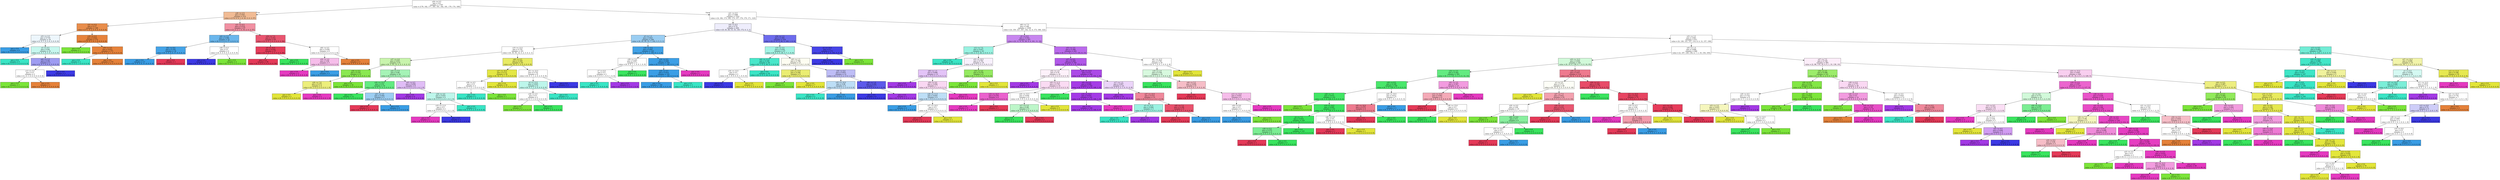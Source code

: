 digraph Tree {
node [shape=box, style="filled", color="black"] ;
0 [label="x36 <= 0.5\ngini = 0.9\nsamples = 1797\nvalue = [178, 182, 177, 183, 181, 182, 181, 179, 174, 180]", fillcolor="#39e55e00"] ;
1 [label="x28 <= 2.5\ngini = 0.547\nsamples = 275\nvalue = [174, 0, 4, 1, 6, 25, 5, 0, 3, 57]", fillcolor="#e5813989"] ;
0 -> 1 [labeldistance=2.5, labelangle=45, headlabel="True"] ;
2 [label="x21 <= 0.5\ngini = 0.17\nsamples = 188\nvalue = [171, 0, 2, 0, 6, 6, 3, 0, 0, 0]", fillcolor="#e58139e7"] ;
1 -> 2 ;
3 [label="x53 <= 3.5\ngini = 0.719\nsamples = 16\nvalue = [1, 0, 1, 0, 5, 6, 3, 0, 0, 0]", fillcolor="#399de517"] ;
2 -> 3 ;
4 [label="gini = 0.0\nsamples = 6\nvalue = [0, 0, 0, 0, 0, 6, 0, 0, 0, 0]", fillcolor="#399de5ff"] ;
3 -> 4 ;
5 [label="x3 <= 4.5\ngini = 0.64\nsamples = 10\nvalue = [1, 0, 1, 0, 5, 0, 3, 0, 0, 0]", fillcolor="#39e5c549"] ;
3 -> 5 ;
6 [label="gini = 0.0\nsamples = 5\nvalue = [0, 0, 0, 0, 5, 0, 0, 0, 0, 0]", fillcolor="#39e5c5ff"] ;
5 -> 6 ;
7 [label="x62 <= 3.5\ngini = 0.56\nsamples = 5\nvalue = [1, 0, 1, 0, 0, 0, 3, 0, 0, 0]", fillcolor="#3c39e57f"] ;
5 -> 7 ;
8 [label="x13 <= 5.5\ngini = 0.5\nsamples = 2\nvalue = [1, 0, 1, 0, 0, 0, 0, 0, 0, 0]", fillcolor="#e5813900"] ;
7 -> 8 ;
9 [label="gini = 0.0\nsamples = 1\nvalue = [0, 0, 1, 0, 0, 0, 0, 0, 0, 0]", fillcolor="#7be539ff"] ;
8 -> 9 ;
10 [label="gini = 0.0\nsamples = 1\nvalue = [1, 0, 0, 0, 0, 0, 0, 0, 0, 0]", fillcolor="#e58139ff"] ;
8 -> 10 ;
11 [label="gini = 0.0\nsamples = 3\nvalue = [0, 0, 0, 0, 0, 0, 3, 0, 0, 0]", fillcolor="#3c39e5ff"] ;
7 -> 11 ;
12 [label="x18 <= 0.5\ngini = 0.023\nsamples = 172\nvalue = [170, 0, 1, 0, 1, 0, 0, 0, 0, 0]", fillcolor="#e58139fc"] ;
2 -> 12 ;
13 [label="gini = 0.0\nsamples = 1\nvalue = [0, 0, 1, 0, 0, 0, 0, 0, 0, 0]", fillcolor="#7be539ff"] ;
12 -> 13 ;
14 [label="x59 <= 4.5\ngini = 0.012\nsamples = 171\nvalue = [170, 0, 0, 0, 1, 0, 0, 0, 0, 0]", fillcolor="#e58139fd"] ;
12 -> 14 ;
15 [label="gini = 0.0\nsamples = 1\nvalue = [0, 0, 0, 0, 1, 0, 0, 0, 0, 0]", fillcolor="#39e5c5ff"] ;
14 -> 15 ;
16 [label="gini = 0.0\nsamples = 170\nvalue = [170, 0, 0, 0, 0, 0, 0, 0, 0, 0]", fillcolor="#e58139ff"] ;
14 -> 16 ;
17 [label="x21 <= 6.5\ngini = 0.519\nsamples = 87\nvalue = [3, 0, 2, 1, 0, 19, 2, 0, 3, 57]", fillcolor="#e539588e"] ;
1 -> 17 ;
18 [label="x42 <= 3.5\ngini = 0.384\nsamples = 22\nvalue = [0, 0, 2, 0, 0, 17, 2, 0, 0, 1]", fillcolor="#399de5bf"] ;
17 -> 18 ;
19 [label="x62 <= 8.0\ngini = 0.105\nsamples = 18\nvalue = [0, 0, 0, 0, 0, 17, 0, 0, 0, 1]", fillcolor="#399de5f0"] ;
18 -> 19 ;
20 [label="gini = 0.0\nsamples = 17\nvalue = [0, 0, 0, 0, 0, 17, 0, 0, 0, 0]", fillcolor="#399de5ff"] ;
19 -> 20 ;
21 [label="gini = 0.0\nsamples = 1\nvalue = [0, 0, 0, 0, 0, 0, 0, 0, 0, 1]", fillcolor="#e53958ff"] ;
19 -> 21 ;
22 [label="x58 <= 6.5\ngini = 0.5\nsamples = 4\nvalue = [0, 0, 2, 0, 0, 0, 2, 0, 0, 0]", fillcolor="#7be53900"] ;
18 -> 22 ;
23 [label="gini = 0.0\nsamples = 2\nvalue = [0, 0, 0, 0, 0, 0, 2, 0, 0, 0]", fillcolor="#3c39e5ff"] ;
22 -> 23 ;
24 [label="gini = 0.0\nsamples = 2\nvalue = [0, 0, 2, 0, 0, 0, 0, 0, 0, 0]", fillcolor="#7be539ff"] ;
22 -> 24 ;
25 [label="x34 <= 7.5\ngini = 0.252\nsamples = 65\nvalue = [3, 0, 0, 1, 0, 2, 0, 0, 3, 56]", fillcolor="#e53958da"] ;
17 -> 25 ;
26 [label="x9 <= 10.5\ngini = 0.034\nsamples = 57\nvalue = [0, 0, 0, 1, 0, 0, 0, 0, 0, 56]", fillcolor="#e53958fa"] ;
25 -> 26 ;
27 [label="gini = 0.0\nsamples = 56\nvalue = [0, 0, 0, 0, 0, 0, 0, 0, 0, 56]", fillcolor="#e53958ff"] ;
26 -> 27 ;
28 [label="gini = 0.0\nsamples = 1\nvalue = [0, 0, 0, 1, 0, 0, 0, 0, 0, 0]", fillcolor="#39e55eff"] ;
26 -> 28 ;
29 [label="x46 <= 0.5\ngini = 0.656\nsamples = 8\nvalue = [3, 0, 0, 0, 0, 2, 0, 0, 3, 0]", fillcolor="#e5813900"] ;
25 -> 29 ;
30 [label="x30 <= 2.0\ngini = 0.48\nsamples = 5\nvalue = [0, 0, 0, 0, 0, 2, 0, 0, 3, 0]", fillcolor="#e539c055"] ;
29 -> 30 ;
31 [label="gini = 0.0\nsamples = 3\nvalue = [0, 0, 0, 0, 0, 0, 0, 0, 3, 0]", fillcolor="#e539c0ff"] ;
30 -> 31 ;
32 [label="gini = 0.0\nsamples = 2\nvalue = [0, 0, 0, 0, 0, 2, 0, 0, 0, 0]", fillcolor="#399de5ff"] ;
30 -> 32 ;
33 [label="gini = 0.0\nsamples = 3\nvalue = [3, 0, 0, 0, 0, 0, 0, 0, 0, 0]", fillcolor="#e58139ff"] ;
29 -> 33 ;
34 [label="x21 <= 0.5\ngini = 0.888\nsamples = 1522\nvalue = [4, 182, 173, 182, 175, 157, 176, 179, 171, 123]", fillcolor="#e2e53900"] ;
0 -> 34 [labeldistance=2.5, labelangle=-45, headlabel="False"] ;
35 [label="x42 <= 8.5\ngini = 0.74\nsamples = 464\nvalue = [0, 43, 46, 15, 33, 145, 172, 6, 3, 1]", fillcolor="#3c39e516"] ;
34 -> 35 ;
36 [label="x5 <= 1.5\ngini = 0.621\nsamples = 246\nvalue = [0, 35, 35, 15, 7, 142, 3, 5, 3, 1]", fillcolor="#399de581"] ;
35 -> 36 ;
37 [label="x19 <= 13.5\ngini = 0.735\nsamples = 101\nvalue = [0, 35, 35, 14, 5, 2, 3, 4, 2, 1]", fillcolor="#e2e53900"] ;
36 -> 37 ;
38 [label="x37 <= 4.0\ngini = 0.651\nsamples = 61\nvalue = [0, 3, 33, 13, 2, 2, 1, 4, 2, 1]", fillcolor="#7be5396a"] ;
37 -> 38 ;
39 [label="x58 <= 0.5\ngini = 0.197\nsamples = 37\nvalue = [0, 3, 33, 0, 0, 0, 0, 0, 1, 0]", fillcolor="#7be539e1"] ;
38 -> 39 ;
40 [label="x26 <= 7.0\ngini = 0.375\nsamples = 4\nvalue = [0, 3, 0, 0, 0, 0, 0, 0, 1, 0]", fillcolor="#e2e539aa"] ;
39 -> 40 ;
41 [label="gini = 0.0\nsamples = 3\nvalue = [0, 3, 0, 0, 0, 0, 0, 0, 0, 0]", fillcolor="#e2e539ff"] ;
40 -> 41 ;
42 [label="gini = 0.0\nsamples = 1\nvalue = [0, 0, 0, 0, 0, 0, 0, 0, 1, 0]", fillcolor="#e539c0ff"] ;
40 -> 42 ;
43 [label="gini = 0.0\nsamples = 33\nvalue = [0, 0, 33, 0, 0, 0, 0, 0, 0, 0]", fillcolor="#7be539ff"] ;
39 -> 43 ;
44 [label="x43 <= 5.5\ngini = 0.66\nsamples = 24\nvalue = [0, 0, 0, 13, 2, 2, 1, 4, 1, 1]", fillcolor="#39e55e73"] ;
38 -> 44 ;
45 [label="x26 <= 12.5\ngini = 0.32\nsamples = 16\nvalue = [0, 0, 0, 13, 0, 2, 0, 0, 0, 1]", fillcolor="#39e55ec8"] ;
44 -> 45 ;
46 [label="gini = 0.0\nsamples = 13\nvalue = [0, 0, 0, 13, 0, 0, 0, 0, 0, 0]", fillcolor="#39e55eff"] ;
45 -> 46 ;
47 [label="x25 <= 3.0\ngini = 0.444\nsamples = 3\nvalue = [0, 0, 0, 0, 0, 2, 0, 0, 0, 1]", fillcolor="#399de57f"] ;
45 -> 47 ;
48 [label="gini = 0.0\nsamples = 1\nvalue = [0, 0, 0, 0, 0, 0, 0, 0, 0, 1]", fillcolor="#e53958ff"] ;
47 -> 48 ;
49 [label="gini = 0.0\nsamples = 2\nvalue = [0, 0, 0, 0, 0, 2, 0, 0, 0, 0]", fillcolor="#399de5ff"] ;
47 -> 49 ;
50 [label="x45 <= 6.5\ngini = 0.656\nsamples = 8\nvalue = [0, 0, 0, 0, 2, 0, 1, 4, 1, 0]", fillcolor="#a339e555"] ;
44 -> 50 ;
51 [label="gini = 0.0\nsamples = 4\nvalue = [0, 0, 0, 0, 0, 0, 0, 4, 0, 0]", fillcolor="#a339e5ff"] ;
50 -> 51 ;
52 [label="x38 <= 4.0\ngini = 0.625\nsamples = 4\nvalue = [0, 0, 0, 0, 2, 0, 1, 0, 1, 0]", fillcolor="#39e5c555"] ;
50 -> 52 ;
53 [label="x19 <= 11.0\ngini = 0.5\nsamples = 2\nvalue = [0, 0, 0, 0, 0, 0, 1, 0, 1, 0]", fillcolor="#3c39e500"] ;
52 -> 53 ;
54 [label="gini = 0.0\nsamples = 1\nvalue = [0, 0, 0, 0, 0, 0, 0, 0, 1, 0]", fillcolor="#e539c0ff"] ;
53 -> 54 ;
55 [label="gini = 0.0\nsamples = 1\nvalue = [0, 0, 0, 0, 0, 0, 1, 0, 0, 0]", fillcolor="#3c39e5ff"] ;
53 -> 55 ;
56 [label="gini = 0.0\nsamples = 2\nvalue = [0, 0, 0, 0, 2, 0, 0, 0, 0, 0]", fillcolor="#39e5c5ff"] ;
52 -> 56 ;
57 [label="x46 <= 0.5\ngini = 0.349\nsamples = 40\nvalue = [0, 32, 2, 1, 3, 0, 2, 0, 0, 0]", fillcolor="#e2e539c8"] ;
37 -> 57 ;
58 [label="x27 <= 10.5\ngini = 0.112\nsamples = 34\nvalue = [0, 32, 1, 0, 1, 0, 0, 0, 0, 0]", fillcolor="#e2e539f0"] ;
57 -> 58 ;
59 [label="x58 <= 4.5\ngini = 0.5\nsamples = 2\nvalue = [0, 0, 1, 0, 1, 0, 0, 0, 0, 0]", fillcolor="#7be53900"] ;
58 -> 59 ;
60 [label="gini = 0.0\nsamples = 1\nvalue = [0, 0, 0, 0, 1, 0, 0, 0, 0, 0]", fillcolor="#39e5c5ff"] ;
59 -> 60 ;
61 [label="gini = 0.0\nsamples = 1\nvalue = [0, 0, 1, 0, 0, 0, 0, 0, 0, 0]", fillcolor="#7be539ff"] ;
59 -> 61 ;
62 [label="gini = 0.0\nsamples = 32\nvalue = [0, 32, 0, 0, 0, 0, 0, 0, 0, 0]", fillcolor="#e2e539ff"] ;
58 -> 62 ;
63 [label="x51 <= 15.5\ngini = 0.722\nsamples = 6\nvalue = [0, 0, 1, 1, 2, 0, 2, 0, 0, 0]", fillcolor="#39e5c500"] ;
57 -> 63 ;
64 [label="x4 <= 13.5\ngini = 0.625\nsamples = 4\nvalue = [0, 0, 1, 1, 2, 0, 0, 0, 0, 0]", fillcolor="#39e5c555"] ;
63 -> 64 ;
65 [label="x34 <= 2.5\ngini = 0.5\nsamples = 2\nvalue = [0, 0, 1, 1, 0, 0, 0, 0, 0, 0]", fillcolor="#7be53900"] ;
64 -> 65 ;
66 [label="gini = 0.0\nsamples = 1\nvalue = [0, 0, 1, 0, 0, 0, 0, 0, 0, 0]", fillcolor="#7be539ff"] ;
65 -> 66 ;
67 [label="gini = 0.0\nsamples = 1\nvalue = [0, 0, 0, 1, 0, 0, 0, 0, 0, 0]", fillcolor="#39e55eff"] ;
65 -> 67 ;
68 [label="gini = 0.0\nsamples = 2\nvalue = [0, 0, 0, 0, 2, 0, 0, 0, 0, 0]", fillcolor="#39e5c5ff"] ;
64 -> 68 ;
69 [label="gini = 0.0\nsamples = 2\nvalue = [0, 0, 0, 0, 0, 0, 2, 0, 0, 0]", fillcolor="#3c39e5ff"] ;
63 -> 69 ;
70 [label="x18 <= 4.5\ngini = 0.067\nsamples = 145\nvalue = [0, 0, 0, 1, 2, 140, 0, 1, 1, 0]", fillcolor="#399de5f6"] ;
36 -> 70 ;
71 [label="x58 <= 3.0\ngini = 0.667\nsamples = 3\nvalue = [0, 0, 0, 1, 1, 0, 0, 1, 0, 0]", fillcolor="#39e55e00"] ;
70 -> 71 ;
72 [label="x7 <= 6.0\ngini = 0.5\nsamples = 2\nvalue = [0, 0, 0, 0, 1, 0, 0, 1, 0, 0]", fillcolor="#39e5c500"] ;
71 -> 72 ;
73 [label="gini = 0.0\nsamples = 1\nvalue = [0, 0, 0, 0, 1, 0, 0, 0, 0, 0]", fillcolor="#39e5c5ff"] ;
72 -> 73 ;
74 [label="gini = 0.0\nsamples = 1\nvalue = [0, 0, 0, 0, 0, 0, 0, 1, 0, 0]", fillcolor="#a339e5ff"] ;
72 -> 74 ;
75 [label="gini = 0.0\nsamples = 1\nvalue = [0, 0, 0, 1, 0, 0, 0, 0, 0, 0]", fillcolor="#39e55eff"] ;
71 -> 75 ;
76 [label="x16 <= 0.5\ngini = 0.028\nsamples = 142\nvalue = [0, 0, 0, 0, 1, 140, 0, 0, 1, 0]", fillcolor="#399de5fb"] ;
70 -> 76 ;
77 [label="x24 <= 0.5\ngini = 0.014\nsamples = 141\nvalue = [0, 0, 0, 0, 1, 140, 0, 0, 0, 0]", fillcolor="#399de5fd"] ;
76 -> 77 ;
78 [label="gini = 0.0\nsamples = 140\nvalue = [0, 0, 0, 0, 0, 140, 0, 0, 0, 0]", fillcolor="#399de5ff"] ;
77 -> 78 ;
79 [label="gini = 0.0\nsamples = 1\nvalue = [0, 0, 0, 0, 1, 0, 0, 0, 0, 0]", fillcolor="#39e5c5ff"] ;
77 -> 79 ;
80 [label="gini = 0.0\nsamples = 1\nvalue = [0, 0, 0, 0, 0, 0, 0, 0, 1, 0]", fillcolor="#e539c0ff"] ;
76 -> 80 ;
81 [label="x54 <= 1.5\ngini = 0.381\nsamples = 218\nvalue = [0, 8, 11, 0, 26, 3, 169, 1, 0, 0]", fillcolor="#3c39e5be"] ;
35 -> 81 ;
82 [label="x10 <= 5.5\ngini = 0.636\nsamples = 47\nvalue = [0, 8, 2, 0, 26, 3, 7, 1, 0, 0]", fillcolor="#39e5c576"] ;
81 -> 82 ;
83 [label="x42 <= 11.5\ngini = 0.145\nsamples = 26\nvalue = [0, 1, 0, 0, 24, 0, 1, 0, 0, 0]", fillcolor="#39e5c5eb"] ;
82 -> 83 ;
84 [label="x34 <= 13.5\ngini = 0.5\nsamples = 2\nvalue = [0, 1, 0, 0, 0, 0, 1, 0, 0, 0]", fillcolor="#e2e53900"] ;
83 -> 84 ;
85 [label="gini = 0.0\nsamples = 1\nvalue = [0, 0, 0, 0, 0, 0, 1, 0, 0, 0]", fillcolor="#3c39e5ff"] ;
84 -> 85 ;
86 [label="gini = 0.0\nsamples = 1\nvalue = [0, 1, 0, 0, 0, 0, 0, 0, 0, 0]", fillcolor="#e2e539ff"] ;
84 -> 86 ;
87 [label="gini = 0.0\nsamples = 24\nvalue = [0, 0, 0, 0, 24, 0, 0, 0, 0, 0]", fillcolor="#39e5c5ff"] ;
83 -> 87 ;
88 [label="x45 <= 1.5\ngini = 0.766\nsamples = 21\nvalue = [0, 7, 2, 0, 2, 3, 6, 1, 0, 0]", fillcolor="#e2e53911"] ;
82 -> 88 ;
89 [label="x19 <= 13.0\ngini = 0.346\nsamples = 9\nvalue = [0, 7, 2, 0, 0, 0, 0, 0, 0, 0]", fillcolor="#e2e539b6"] ;
88 -> 89 ;
90 [label="gini = 0.0\nsamples = 2\nvalue = [0, 0, 2, 0, 0, 0, 0, 0, 0, 0]", fillcolor="#7be539ff"] ;
89 -> 90 ;
91 [label="gini = 0.0\nsamples = 7\nvalue = [0, 7, 0, 0, 0, 0, 0, 0, 0, 0]", fillcolor="#e2e539ff"] ;
89 -> 91 ;
92 [label="x50 <= 6.0\ngini = 0.653\nsamples = 12\nvalue = [0, 0, 0, 0, 2, 3, 6, 1, 0, 0]", fillcolor="#3c39e555"] ;
88 -> 92 ;
93 [label="x35 <= 10.0\ngini = 0.48\nsamples = 5\nvalue = [0, 0, 0, 0, 2, 3, 0, 0, 0, 0]", fillcolor="#399de555"] ;
92 -> 93 ;
94 [label="gini = 0.0\nsamples = 2\nvalue = [0, 0, 0, 0, 2, 0, 0, 0, 0, 0]", fillcolor="#39e5c5ff"] ;
93 -> 94 ;
95 [label="gini = 0.0\nsamples = 3\nvalue = [0, 0, 0, 0, 0, 3, 0, 0, 0, 0]", fillcolor="#399de5ff"] ;
93 -> 95 ;
96 [label="x46 <= 1.0\ngini = 0.245\nsamples = 7\nvalue = [0, 0, 0, 0, 0, 0, 6, 1, 0, 0]", fillcolor="#3c39e5d4"] ;
92 -> 96 ;
97 [label="gini = 0.0\nsamples = 6\nvalue = [0, 0, 0, 0, 0, 0, 6, 0, 0, 0]", fillcolor="#3c39e5ff"] ;
96 -> 97 ;
98 [label="gini = 0.0\nsamples = 1\nvalue = [0, 0, 0, 0, 0, 0, 0, 1, 0, 0]", fillcolor="#a339e5ff"] ;
96 -> 98 ;
99 [label="x2 <= 10.0\ngini = 0.1\nsamples = 171\nvalue = [0, 0, 9, 0, 0, 0, 162, 0, 0, 0]", fillcolor="#3c39e5f1"] ;
81 -> 99 ;
100 [label="gini = 0.0\nsamples = 162\nvalue = [0, 0, 0, 0, 0, 0, 162, 0, 0, 0]", fillcolor="#3c39e5ff"] ;
99 -> 100 ;
101 [label="gini = 0.0\nsamples = 9\nvalue = [0, 0, 9, 0, 0, 0, 0, 0, 0, 0]", fillcolor="#7be539ff"] ;
99 -> 101 ;
102 [label="x60 <= 7.5\ngini = 0.86\nsamples = 1058\nvalue = [4, 139, 127, 167, 142, 12, 4, 173, 168, 122]", fillcolor="#a339e501"] ;
34 -> 102 ;
103 [label="x5 <= 0.5\ngini = 0.552\nsamples = 247\nvalue = [0, 11, 6, 10, 28, 4, 0, 161, 11, 16]", fillcolor="#a339e59b"] ;
102 -> 103 ;
104 [label="x12 <= 7.5\ngini = 0.627\nsamples = 45\nvalue = [0, 2, 5, 0, 26, 2, 0, 6, 3, 1]", fillcolor="#39e5c583"] ;
103 -> 104 ;
105 [label="gini = 0.0\nsamples = 26\nvalue = [0, 0, 0, 0, 26, 0, 0, 0, 0, 0]", fillcolor="#39e5c5ff"] ;
104 -> 105 ;
106 [label="x53 <= 10.5\ngini = 0.781\nsamples = 19\nvalue = [0, 2, 5, 0, 0, 2, 0, 6, 3, 1]", fillcolor="#a339e512"] ;
104 -> 106 ;
107 [label="x60 <= 1.5\ngini = 0.698\nsamples = 13\nvalue = [0, 1, 0, 0, 0, 2, 0, 6, 3, 1]", fillcolor="#a339e54d"] ;
106 -> 107 ;
108 [label="gini = 0.0\nsamples = 6\nvalue = [0, 0, 0, 0, 0, 0, 0, 6, 0, 0]", fillcolor="#a339e5ff"] ;
107 -> 108 ;
109 [label="x50 <= 9.0\ngini = 0.694\nsamples = 7\nvalue = [0, 1, 0, 0, 0, 2, 0, 0, 3, 1]", fillcolor="#e539c033"] ;
107 -> 109 ;
110 [label="x28 <= 11.5\ngini = 0.625\nsamples = 4\nvalue = [0, 1, 0, 0, 0, 2, 0, 0, 0, 1]", fillcolor="#399de555"] ;
109 -> 110 ;
111 [label="gini = 0.0\nsamples = 2\nvalue = [0, 0, 0, 0, 0, 2, 0, 0, 0, 0]", fillcolor="#399de5ff"] ;
110 -> 111 ;
112 [label="x27 <= 10.5\ngini = 0.5\nsamples = 2\nvalue = [0, 1, 0, 0, 0, 0, 0, 0, 0, 1]", fillcolor="#e2e53900"] ;
110 -> 112 ;
113 [label="gini = 0.0\nsamples = 1\nvalue = [0, 0, 0, 0, 0, 0, 0, 0, 0, 1]", fillcolor="#e53958ff"] ;
112 -> 113 ;
114 [label="gini = 0.0\nsamples = 1\nvalue = [0, 1, 0, 0, 0, 0, 0, 0, 0, 0]", fillcolor="#e2e539ff"] ;
112 -> 114 ;
115 [label="gini = 0.0\nsamples = 3\nvalue = [0, 0, 0, 0, 0, 0, 0, 0, 3, 0]", fillcolor="#e539c0ff"] ;
109 -> 115 ;
116 [label="x34 <= 3.5\ngini = 0.278\nsamples = 6\nvalue = [0, 1, 5, 0, 0, 0, 0, 0, 0, 0]", fillcolor="#7be539cc"] ;
106 -> 116 ;
117 [label="gini = 0.0\nsamples = 5\nvalue = [0, 0, 5, 0, 0, 0, 0, 0, 0, 0]", fillcolor="#7be539ff"] ;
116 -> 117 ;
118 [label="gini = 0.0\nsamples = 1\nvalue = [0, 1, 0, 0, 0, 0, 0, 0, 0, 0]", fillcolor="#e2e539ff"] ;
116 -> 118 ;
119 [label="x53 <= 3.5\ngini = 0.399\nsamples = 202\nvalue = [0, 9, 1, 10, 2, 2, 0, 155, 8, 15]", fillcolor="#a339e5bf"] ;
103 -> 119 ;
120 [label="x37 <= 0.5\ngini = 0.269\nsamples = 182\nvalue = [0, 3, 0, 4, 2, 1, 0, 155, 6, 11]", fillcolor="#a339e5d7"] ;
119 -> 120 ;
121 [label="x52 <= 1.0\ngini = 0.79\nsamples = 18\nvalue = [0, 3, 0, 3, 0, 0, 0, 4, 5, 3]", fillcolor="#e539c012"] ;
120 -> 121 ;
122 [label="gini = 0.0\nsamples = 4\nvalue = [0, 0, 0, 0, 0, 0, 0, 4, 0, 0]", fillcolor="#a339e5ff"] ;
121 -> 122 ;
123 [label="x20 <= 11.5\ngini = 0.735\nsamples = 14\nvalue = [0, 3, 0, 3, 0, 0, 0, 0, 5, 3]", fillcolor="#e539c02e"] ;
121 -> 123 ;
124 [label="x18 <= 14.5\ngini = 0.278\nsamples = 6\nvalue = [0, 0, 0, 0, 0, 0, 0, 0, 5, 1]", fillcolor="#e539c0cc"] ;
123 -> 124 ;
125 [label="gini = 0.0\nsamples = 5\nvalue = [0, 0, 0, 0, 0, 0, 0, 0, 5, 0]", fillcolor="#e539c0ff"] ;
124 -> 125 ;
126 [label="gini = 0.0\nsamples = 1\nvalue = [0, 0, 0, 0, 0, 0, 0, 0, 0, 1]", fillcolor="#e53958ff"] ;
124 -> 126 ;
127 [label="x20 <= 15.5\ngini = 0.656\nsamples = 8\nvalue = [0, 3, 0, 3, 0, 0, 0, 0, 0, 2]", fillcolor="#e2e53900"] ;
123 -> 127 ;
128 [label="x17 <= 3.5\ngini = 0.48\nsamples = 5\nvalue = [0, 0, 0, 3, 0, 0, 0, 0, 0, 2]", fillcolor="#39e55e55"] ;
127 -> 128 ;
129 [label="gini = 0.0\nsamples = 3\nvalue = [0, 0, 0, 3, 0, 0, 0, 0, 0, 0]", fillcolor="#39e55eff"] ;
128 -> 129 ;
130 [label="gini = 0.0\nsamples = 2\nvalue = [0, 0, 0, 0, 0, 0, 0, 0, 0, 2]", fillcolor="#e53958ff"] ;
128 -> 130 ;
131 [label="gini = 0.0\nsamples = 3\nvalue = [0, 3, 0, 0, 0, 0, 0, 0, 0, 0]", fillcolor="#e2e539ff"] ;
127 -> 131 ;
132 [label="x26 <= 12.5\ngini = 0.15\nsamples = 164\nvalue = [0, 0, 0, 1, 2, 1, 0, 151, 1, 8]", fillcolor="#a339e5ea"] ;
120 -> 132 ;
133 [label="x51 <= 2.5\ngini = 0.028\nsamples = 142\nvalue = [0, 0, 0, 1, 0, 0, 0, 140, 1, 0]", fillcolor="#a339e5fb"] ;
132 -> 133 ;
134 [label="gini = 0.0\nsamples = 1\nvalue = [0, 0, 0, 1, 0, 0, 0, 0, 0, 0]", fillcolor="#39e55eff"] ;
133 -> 134 ;
135 [label="x19 <= 12.5\ngini = 0.014\nsamples = 141\nvalue = [0, 0, 0, 0, 0, 0, 0, 140, 1, 0]", fillcolor="#a339e5fd"] ;
133 -> 135 ;
136 [label="gini = 0.0\nsamples = 140\nvalue = [0, 0, 0, 0, 0, 0, 0, 140, 0, 0]", fillcolor="#a339e5ff"] ;
135 -> 136 ;
137 [label="gini = 0.0\nsamples = 1\nvalue = [0, 0, 0, 0, 0, 0, 0, 0, 1, 0]", fillcolor="#e539c0ff"] ;
135 -> 137 ;
138 [label="x17 <= 1.5\ngini = 0.607\nsamples = 22\nvalue = [0, 0, 0, 0, 2, 1, 0, 11, 0, 8]", fillcolor="#a339e537"] ;
132 -> 138 ;
139 [label="gini = 0.0\nsamples = 10\nvalue = [0, 0, 0, 0, 0, 0, 0, 10, 0, 0]", fillcolor="#a339e5ff"] ;
138 -> 139 ;
140 [label="x27 <= 10.0\ngini = 0.514\nsamples = 12\nvalue = [0, 0, 0, 0, 2, 1, 0, 1, 0, 8]", fillcolor="#e5395899"] ;
138 -> 140 ;
141 [label="x5 <= 11.5\ngini = 0.444\nsamples = 3\nvalue = [0, 0, 0, 0, 2, 0, 0, 1, 0, 0]", fillcolor="#39e5c57f"] ;
140 -> 141 ;
142 [label="gini = 0.0\nsamples = 2\nvalue = [0, 0, 0, 0, 2, 0, 0, 0, 0, 0]", fillcolor="#39e5c5ff"] ;
141 -> 142 ;
143 [label="gini = 0.0\nsamples = 1\nvalue = [0, 0, 0, 0, 0, 0, 0, 1, 0, 0]", fillcolor="#a339e5ff"] ;
141 -> 143 ;
144 [label="x45 <= 7.5\ngini = 0.198\nsamples = 9\nvalue = [0, 0, 0, 0, 0, 1, 0, 0, 0, 8]", fillcolor="#e53958df"] ;
140 -> 144 ;
145 [label="gini = 0.0\nsamples = 8\nvalue = [0, 0, 0, 0, 0, 0, 0, 0, 0, 8]", fillcolor="#e53958ff"] ;
144 -> 145 ;
146 [label="gini = 0.0\nsamples = 1\nvalue = [0, 0, 0, 0, 0, 1, 0, 0, 0, 0]", fillcolor="#399de5ff"] ;
144 -> 146 ;
147 [label="x61 <= 12.5\ngini = 0.765\nsamples = 20\nvalue = [0, 6, 1, 6, 0, 1, 0, 0, 2, 4]", fillcolor="#e2e53900"] ;
119 -> 147 ;
148 [label="x18 <= 1.0\ngini = 0.704\nsamples = 14\nvalue = [0, 0, 1, 6, 0, 1, 0, 0, 2, 4]", fillcolor="#39e55e33"] ;
147 -> 148 ;
149 [label="gini = 0.0\nsamples = 6\nvalue = [0, 0, 0, 6, 0, 0, 0, 0, 0, 0]", fillcolor="#39e55eff"] ;
148 -> 149 ;
150 [label="x44 <= 5.5\ngini = 0.656\nsamples = 8\nvalue = [0, 0, 1, 0, 0, 1, 0, 0, 2, 4]", fillcolor="#e5395855"] ;
148 -> 150 ;
151 [label="gini = 0.0\nsamples = 4\nvalue = [0, 0, 0, 0, 0, 0, 0, 0, 0, 4]", fillcolor="#e53958ff"] ;
150 -> 151 ;
152 [label="x13 <= 12.0\ngini = 0.625\nsamples = 4\nvalue = [0, 0, 1, 0, 0, 1, 0, 0, 2, 0]", fillcolor="#e539c055"] ;
150 -> 152 ;
153 [label="x36 <= 8.0\ngini = 0.5\nsamples = 2\nvalue = [0, 0, 1, 0, 0, 1, 0, 0, 0, 0]", fillcolor="#7be53900"] ;
152 -> 153 ;
154 [label="gini = 0.0\nsamples = 1\nvalue = [0, 0, 0, 0, 0, 1, 0, 0, 0, 0]", fillcolor="#399de5ff"] ;
153 -> 154 ;
155 [label="gini = 0.0\nsamples = 1\nvalue = [0, 0, 1, 0, 0, 0, 0, 0, 0, 0]", fillcolor="#7be539ff"] ;
153 -> 155 ;
156 [label="gini = 0.0\nsamples = 2\nvalue = [0, 0, 0, 0, 0, 0, 0, 0, 2, 0]", fillcolor="#e539c0ff"] ;
152 -> 156 ;
157 [label="gini = 0.0\nsamples = 6\nvalue = [0, 6, 0, 0, 0, 0, 0, 0, 0, 0]", fillcolor="#e2e539ff"] ;
147 -> 157 ;
158 [label="x33 <= 3.5\ngini = 0.841\nsamples = 811\nvalue = [4, 128, 121, 157, 114, 8, 4, 12, 157, 106]", fillcolor="#39e55e00"] ;
102 -> 158 ;
159 [label="x43 <= 1.5\ngini = 0.808\nsamples = 666\nvalue = [2, 107, 120, 156, 4, 7, 1, 10, 154, 105]", fillcolor="#39e55e01"] ;
158 -> 159 ;
160 [label="x29 <= 12.5\ngini = 0.636\nsamples = 281\nvalue = [0, 19, 6, 138, 0, 7, 0, 0, 16, 95]", fillcolor="#39e55e3b"] ;
159 -> 160 ;
161 [label="x34 <= 3.5\ngini = 0.342\nsamples = 163\nvalue = [0, 3, 2, 131, 0, 3, 0, 0, 14, 10]", fillcolor="#39e55ec8"] ;
160 -> 161 ;
162 [label="x26 <= 8.5\ngini = 0.149\nsamples = 140\nvalue = [0, 1, 2, 129, 0, 3, 0, 0, 0, 5]", fillcolor="#39e55eea"] ;
161 -> 162 ;
163 [label="x28 <= 7.5\ngini = 0.073\nsamples = 133\nvalue = [0, 1, 2, 128, 0, 0, 0, 0, 0, 2]", fillcolor="#39e55ef5"] ;
162 -> 163 ;
164 [label="gini = 0.0\nsamples = 2\nvalue = [0, 0, 2, 0, 0, 0, 0, 0, 0, 0]", fillcolor="#7be539ff"] ;
163 -> 164 ;
165 [label="x19 <= 14.5\ngini = 0.045\nsamples = 131\nvalue = [0, 1, 0, 128, 0, 0, 0, 0, 0, 2]", fillcolor="#39e55ef9"] ;
163 -> 165 ;
166 [label="x4 <= 7.5\ngini = 0.015\nsamples = 129\nvalue = [0, 0, 0, 128, 0, 0, 0, 0, 0, 1]", fillcolor="#39e55efd"] ;
165 -> 166 ;
167 [label="x38 <= 0.5\ngini = 0.375\nsamples = 4\nvalue = [0, 0, 0, 3, 0, 0, 0, 0, 0, 1]", fillcolor="#39e55eaa"] ;
166 -> 167 ;
168 [label="gini = 0.0\nsamples = 1\nvalue = [0, 0, 0, 0, 0, 0, 0, 0, 0, 1]", fillcolor="#e53958ff"] ;
167 -> 168 ;
169 [label="gini = 0.0\nsamples = 3\nvalue = [0, 0, 0, 3, 0, 0, 0, 0, 0, 0]", fillcolor="#39e55eff"] ;
167 -> 169 ;
170 [label="gini = 0.0\nsamples = 125\nvalue = [0, 0, 0, 125, 0, 0, 0, 0, 0, 0]", fillcolor="#39e55eff"] ;
166 -> 170 ;
171 [label="x46 <= 2.0\ngini = 0.5\nsamples = 2\nvalue = [0, 1, 0, 0, 0, 0, 0, 0, 0, 1]", fillcolor="#e2e53900"] ;
165 -> 171 ;
172 [label="gini = 0.0\nsamples = 1\nvalue = [0, 0, 0, 0, 0, 0, 0, 0, 0, 1]", fillcolor="#e53958ff"] ;
171 -> 172 ;
173 [label="gini = 0.0\nsamples = 1\nvalue = [0, 1, 0, 0, 0, 0, 0, 0, 0, 0]", fillcolor="#e2e539ff"] ;
171 -> 173 ;
174 [label="x20 <= 10.5\ngini = 0.612\nsamples = 7\nvalue = [0, 0, 0, 1, 0, 3, 0, 0, 0, 3]", fillcolor="#399de500"] ;
162 -> 174 ;
175 [label="x45 <= 10.0\ngini = 0.375\nsamples = 4\nvalue = [0, 0, 0, 1, 0, 0, 0, 0, 0, 3]", fillcolor="#e53958aa"] ;
174 -> 175 ;
176 [label="gini = 0.0\nsamples = 3\nvalue = [0, 0, 0, 0, 0, 0, 0, 0, 0, 3]", fillcolor="#e53958ff"] ;
175 -> 176 ;
177 [label="gini = 0.0\nsamples = 1\nvalue = [0, 0, 0, 1, 0, 0, 0, 0, 0, 0]", fillcolor="#39e55eff"] ;
175 -> 177 ;
178 [label="gini = 0.0\nsamples = 3\nvalue = [0, 0, 0, 0, 0, 3, 0, 0, 0, 0]", fillcolor="#399de5ff"] ;
174 -> 178 ;
179 [label="x42 <= 3.5\ngini = 0.567\nsamples = 23\nvalue = [0, 2, 0, 2, 0, 0, 0, 0, 14, 5]", fillcolor="#e539c080"] ;
161 -> 179 ;
180 [label="x12 <= 13.5\ngini = 0.593\nsamples = 9\nvalue = [0, 2, 0, 2, 0, 0, 0, 0, 0, 5]", fillcolor="#e539586d"] ;
179 -> 180 ;
181 [label="gini = 0.0\nsamples = 5\nvalue = [0, 0, 0, 0, 0, 0, 0, 0, 0, 5]", fillcolor="#e53958ff"] ;
180 -> 181 ;
182 [label="x36 <= 15.0\ngini = 0.5\nsamples = 4\nvalue = [0, 2, 0, 2, 0, 0, 0, 0, 0, 0]", fillcolor="#e2e53900"] ;
180 -> 182 ;
183 [label="gini = 0.0\nsamples = 2\nvalue = [0, 0, 0, 2, 0, 0, 0, 0, 0, 0]", fillcolor="#39e55eff"] ;
182 -> 183 ;
184 [label="gini = 0.0\nsamples = 2\nvalue = [0, 2, 0, 0, 0, 0, 0, 0, 0, 0]", fillcolor="#e2e539ff"] ;
182 -> 184 ;
185 [label="gini = 0.0\nsamples = 14\nvalue = [0, 0, 0, 0, 0, 0, 0, 0, 14, 0]", fillcolor="#e539c0ff"] ;
179 -> 185 ;
186 [label="x35 <= 1.5\ngini = 0.457\nsamples = 118\nvalue = [0, 16, 4, 7, 0, 4, 0, 0, 2, 85]", fillcolor="#e53958ac"] ;
160 -> 186 ;
187 [label="x3 <= 3.5\ngini = 0.711\nsamples = 40\nvalue = [0, 15, 4, 4, 0, 3, 0, 0, 0, 14]", fillcolor="#e2e5390a"] ;
186 -> 187 ;
188 [label="gini = 0.0\nsamples = 15\nvalue = [0, 15, 0, 0, 0, 0, 0, 0, 0, 0]", fillcolor="#e2e539ff"] ;
187 -> 188 ;
189 [label="x27 <= 7.5\ngini = 0.621\nsamples = 25\nvalue = [0, 0, 4, 4, 0, 3, 0, 0, 0, 14]", fillcolor="#e5395879"] ;
187 -> 189 ;
190 [label="x28 <= 6.0\ngini = 0.66\nsamples = 10\nvalue = [0, 0, 4, 4, 0, 1, 0, 0, 0, 1]", fillcolor="#7be53900"] ;
189 -> 190 ;
191 [label="gini = 0.0\nsamples = 4\nvalue = [0, 0, 4, 0, 0, 0, 0, 0, 0, 0]", fillcolor="#7be539ff"] ;
190 -> 191 ;
192 [label="x46 <= 6.0\ngini = 0.5\nsamples = 6\nvalue = [0, 0, 0, 4, 0, 1, 0, 0, 0, 1]", fillcolor="#39e55e99"] ;
190 -> 192 ;
193 [label="x52 <= 10.5\ngini = 0.5\nsamples = 2\nvalue = [0, 0, 0, 0, 0, 1, 0, 0, 0, 1]", fillcolor="#399de500"] ;
192 -> 193 ;
194 [label="gini = 0.0\nsamples = 1\nvalue = [0, 0, 0, 0, 0, 0, 0, 0, 0, 1]", fillcolor="#e53958ff"] ;
193 -> 194 ;
195 [label="gini = 0.0\nsamples = 1\nvalue = [0, 0, 0, 0, 0, 1, 0, 0, 0, 0]", fillcolor="#399de5ff"] ;
193 -> 195 ;
196 [label="gini = 0.0\nsamples = 4\nvalue = [0, 0, 0, 4, 0, 0, 0, 0, 0, 0]", fillcolor="#39e55eff"] ;
192 -> 196 ;
197 [label="x34 <= 1.0\ngini = 0.231\nsamples = 15\nvalue = [0, 0, 0, 0, 0, 2, 0, 0, 0, 13]", fillcolor="#e53958d8"] ;
189 -> 197 ;
198 [label="gini = 0.0\nsamples = 13\nvalue = [0, 0, 0, 0, 0, 0, 0, 0, 0, 13]", fillcolor="#e53958ff"] ;
197 -> 198 ;
199 [label="gini = 0.0\nsamples = 2\nvalue = [0, 0, 0, 0, 0, 2, 0, 0, 0, 0]", fillcolor="#399de5ff"] ;
197 -> 199 ;
200 [label="x26 <= 2.5\ngini = 0.169\nsamples = 78\nvalue = [0, 1, 0, 3, 0, 1, 0, 0, 2, 71]", fillcolor="#e53958e7"] ;
186 -> 200 ;
201 [label="gini = 0.0\nsamples = 3\nvalue = [0, 0, 0, 3, 0, 0, 0, 0, 0, 0]", fillcolor="#39e55eff"] ;
200 -> 201 ;
202 [label="x21 <= 10.5\ngini = 0.103\nsamples = 75\nvalue = [0, 1, 0, 0, 0, 1, 0, 0, 2, 71]", fillcolor="#e53958f1"] ;
200 -> 202 ;
203 [label="x19 <= 6.5\ngini = 0.64\nsamples = 5\nvalue = [0, 0, 0, 0, 0, 1, 0, 0, 2, 2]", fillcolor="#e539c000"] ;
202 -> 203 ;
204 [label="gini = 0.0\nsamples = 2\nvalue = [0, 0, 0, 0, 0, 0, 0, 0, 2, 0]", fillcolor="#e539c0ff"] ;
203 -> 204 ;
205 [label="x5 <= 14.5\ngini = 0.444\nsamples = 3\nvalue = [0, 0, 0, 0, 0, 1, 0, 0, 0, 2]", fillcolor="#e539587f"] ;
203 -> 205 ;
206 [label="gini = 0.0\nsamples = 2\nvalue = [0, 0, 0, 0, 0, 0, 0, 0, 0, 2]", fillcolor="#e53958ff"] ;
205 -> 206 ;
207 [label="gini = 0.0\nsamples = 1\nvalue = [0, 0, 0, 0, 0, 1, 0, 0, 0, 0]", fillcolor="#399de5ff"] ;
205 -> 207 ;
208 [label="x11 <= 1.0\ngini = 0.028\nsamples = 70\nvalue = [0, 1, 0, 0, 0, 0, 0, 0, 0, 69]", fillcolor="#e53958fb"] ;
202 -> 208 ;
209 [label="gini = 0.0\nsamples = 1\nvalue = [0, 1, 0, 0, 0, 0, 0, 0, 0, 0]", fillcolor="#e2e539ff"] ;
208 -> 209 ;
210 [label="gini = 0.0\nsamples = 69\nvalue = [0, 0, 0, 0, 0, 0, 0, 0, 0, 69]", fillcolor="#e53958ff"] ;
208 -> 210 ;
211 [label="x27 <= 7.5\ngini = 0.728\nsamples = 385\nvalue = [2, 88, 114, 18, 4, 0, 1, 10, 138, 10]", fillcolor="#e539c017"] ;
159 -> 211 ;
212 [label="x34 <= 3.5\ngini = 0.398\nsamples = 121\nvalue = [1, 2, 93, 2, 2, 0, 0, 7, 9, 5]", fillcolor="#7be539bf"] ;
211 -> 212 ;
213 [label="x50 <= 0.5\ngini = 0.121\nsamples = 95\nvalue = [0, 2, 89, 2, 0, 0, 0, 2, 0, 0]", fillcolor="#7be539ef"] ;
212 -> 213 ;
214 [label="x29 <= 9.5\ngini = 0.722\nsamples = 6\nvalue = [0, 2, 1, 1, 0, 0, 0, 2, 0, 0]", fillcolor="#e2e53900"] ;
213 -> 214 ;
215 [label="x53 <= 3.5\ngini = 0.625\nsamples = 4\nvalue = [0, 2, 1, 1, 0, 0, 0, 0, 0, 0]", fillcolor="#e2e53955"] ;
214 -> 215 ;
216 [label="gini = 0.0\nsamples = 2\nvalue = [0, 2, 0, 0, 0, 0, 0, 0, 0, 0]", fillcolor="#e2e539ff"] ;
215 -> 216 ;
217 [label="x10 <= 12.5\ngini = 0.5\nsamples = 2\nvalue = [0, 0, 1, 1, 0, 0, 0, 0, 0, 0]", fillcolor="#7be53900"] ;
215 -> 217 ;
218 [label="gini = 0.0\nsamples = 1\nvalue = [0, 0, 0, 1, 0, 0, 0, 0, 0, 0]", fillcolor="#39e55eff"] ;
217 -> 218 ;
219 [label="gini = 0.0\nsamples = 1\nvalue = [0, 0, 1, 0, 0, 0, 0, 0, 0, 0]", fillcolor="#7be539ff"] ;
217 -> 219 ;
220 [label="gini = 0.0\nsamples = 2\nvalue = [0, 0, 0, 0, 0, 0, 0, 2, 0, 0]", fillcolor="#a339e5ff"] ;
214 -> 220 ;
221 [label="x45 <= 14.0\ngini = 0.022\nsamples = 89\nvalue = [0, 0, 88, 1, 0, 0, 0, 0, 0, 0]", fillcolor="#7be539fc"] ;
213 -> 221 ;
222 [label="gini = 0.0\nsamples = 88\nvalue = [0, 0, 88, 0, 0, 0, 0, 0, 0, 0]", fillcolor="#7be539ff"] ;
221 -> 222 ;
223 [label="gini = 0.0\nsamples = 1\nvalue = [0, 0, 0, 1, 0, 0, 0, 0, 0, 0]", fillcolor="#39e55eff"] ;
221 -> 223 ;
224 [label="x38 <= 0.5\ngini = 0.775\nsamples = 26\nvalue = [1, 0, 4, 0, 2, 0, 0, 5, 9, 5]", fillcolor="#e539c031"] ;
212 -> 224 ;
225 [label="x26 <= 4.5\ngini = 0.5\nsamples = 14\nvalue = [1, 0, 4, 0, 0, 0, 0, 0, 9, 0]", fillcolor="#e539c080"] ;
224 -> 225 ;
226 [label="gini = 0.0\nsamples = 4\nvalue = [0, 0, 4, 0, 0, 0, 0, 0, 0, 0]", fillcolor="#7be539ff"] ;
225 -> 226 ;
227 [label="x35 <= 12.0\ngini = 0.18\nsamples = 10\nvalue = [1, 0, 0, 0, 0, 0, 0, 0, 9, 0]", fillcolor="#e539c0e3"] ;
225 -> 227 ;
228 [label="gini = 0.0\nsamples = 1\nvalue = [1, 0, 0, 0, 0, 0, 0, 0, 0, 0]", fillcolor="#e58139ff"] ;
227 -> 228 ;
229 [label="gini = 0.0\nsamples = 9\nvalue = [0, 0, 0, 0, 0, 0, 0, 0, 9, 0]", fillcolor="#e539c0ff"] ;
227 -> 229 ;
230 [label="x25 <= 0.5\ngini = 0.625\nsamples = 12\nvalue = [0, 0, 0, 0, 2, 0, 0, 5, 0, 5]", fillcolor="#a339e500"] ;
224 -> 230 ;
231 [label="gini = 0.0\nsamples = 5\nvalue = [0, 0, 0, 0, 0, 0, 0, 5, 0, 0]", fillcolor="#a339e5ff"] ;
230 -> 231 ;
232 [label="x9 <= 0.5\ngini = 0.408\nsamples = 7\nvalue = [0, 0, 0, 0, 2, 0, 0, 0, 0, 5]", fillcolor="#e5395899"] ;
230 -> 232 ;
233 [label="gini = 0.0\nsamples = 2\nvalue = [0, 0, 0, 0, 2, 0, 0, 0, 0, 0]", fillcolor="#39e5c5ff"] ;
232 -> 233 ;
234 [label="gini = 0.0\nsamples = 5\nvalue = [0, 0, 0, 0, 0, 0, 0, 0, 0, 5]", fillcolor="#e53958ff"] ;
232 -> 234 ;
235 [label="x20 <= 15.5\ngini = 0.645\nsamples = 264\nvalue = [1, 86, 21, 16, 2, 0, 1, 3, 129, 5]", fillcolor="#e539c03e"] ;
211 -> 235 ;
236 [label="x18 <= 2.5\ngini = 0.357\nsamples = 147\nvalue = [1, 5, 4, 11, 0, 0, 1, 3, 117, 5]", fillcolor="#e539c0c7"] ;
235 -> 236 ;
237 [label="x2 <= 5.0\ngini = 0.773\nsamples = 16\nvalue = [0, 2, 2, 6, 0, 0, 1, 2, 3, 0]", fillcolor="#39e55e3b"] ;
236 -> 237 ;
238 [label="x12 <= 9.5\ngini = 0.719\nsamples = 8\nvalue = [0, 2, 0, 0, 0, 0, 1, 2, 3, 0]", fillcolor="#e539c02a"] ;
237 -> 238 ;
239 [label="gini = 0.0\nsamples = 3\nvalue = [0, 0, 0, 0, 0, 0, 0, 0, 3, 0]", fillcolor="#e539c0ff"] ;
238 -> 239 ;
240 [label="x5 <= 0.5\ngini = 0.64\nsamples = 5\nvalue = [0, 2, 0, 0, 0, 0, 1, 2, 0, 0]", fillcolor="#e2e53900"] ;
238 -> 240 ;
241 [label="gini = 0.0\nsamples = 2\nvalue = [0, 2, 0, 0, 0, 0, 0, 0, 0, 0]", fillcolor="#e2e539ff"] ;
240 -> 241 ;
242 [label="x43 <= 9.5\ngini = 0.444\nsamples = 3\nvalue = [0, 0, 0, 0, 0, 0, 1, 2, 0, 0]", fillcolor="#a339e57f"] ;
240 -> 242 ;
243 [label="gini = 0.0\nsamples = 2\nvalue = [0, 0, 0, 0, 0, 0, 0, 2, 0, 0]", fillcolor="#a339e5ff"] ;
242 -> 243 ;
244 [label="gini = 0.0\nsamples = 1\nvalue = [0, 0, 0, 0, 0, 0, 1, 0, 0, 0]", fillcolor="#3c39e5ff"] ;
242 -> 244 ;
245 [label="x50 <= 15.0\ngini = 0.375\nsamples = 8\nvalue = [0, 0, 2, 6, 0, 0, 0, 0, 0, 0]", fillcolor="#39e55eaa"] ;
237 -> 245 ;
246 [label="gini = 0.0\nsamples = 6\nvalue = [0, 0, 0, 6, 0, 0, 0, 0, 0, 0]", fillcolor="#39e55eff"] ;
245 -> 246 ;
247 [label="gini = 0.0\nsamples = 2\nvalue = [0, 0, 2, 0, 0, 0, 0, 0, 0, 0]", fillcolor="#7be539ff"] ;
245 -> 247 ;
248 [label="x38 <= 3.5\ngini = 0.239\nsamples = 131\nvalue = [1, 3, 2, 5, 0, 0, 0, 1, 114, 5]", fillcolor="#e539c0dd"] ;
236 -> 248 ;
249 [label="x21 <= 4.0\ngini = 0.166\nsamples = 125\nvalue = [0, 3, 2, 3, 0, 0, 0, 0, 114, 3]", fillcolor="#e539c0e8"] ;
248 -> 249 ;
250 [label="x26 <= 7.5\ngini = 0.48\nsamples = 5\nvalue = [0, 3, 0, 0, 0, 0, 0, 0, 2, 0]", fillcolor="#e2e53955"] ;
249 -> 250 ;
251 [label="gini = 0.0\nsamples = 2\nvalue = [0, 0, 0, 0, 0, 0, 0, 0, 2, 0]", fillcolor="#e539c0ff"] ;
250 -> 251 ;
252 [label="gini = 0.0\nsamples = 3\nvalue = [0, 3, 0, 0, 0, 0, 0, 0, 0, 0]", fillcolor="#e2e539ff"] ;
250 -> 252 ;
253 [label="x50 <= 2.5\ngini = 0.127\nsamples = 120\nvalue = [0, 0, 2, 3, 0, 0, 0, 0, 112, 3]", fillcolor="#e539c0ee"] ;
249 -> 253 ;
254 [label="x51 <= 9.5\ngini = 0.498\nsamples = 15\nvalue = [0, 0, 0, 2, 0, 0, 0, 0, 10, 3]", fillcolor="#e539c095"] ;
253 -> 254 ;
255 [label="x29 <= 8.0\ngini = 0.48\nsamples = 5\nvalue = [0, 0, 0, 2, 0, 0, 0, 0, 0, 3]", fillcolor="#e5395855"] ;
254 -> 255 ;
256 [label="gini = 0.0\nsamples = 2\nvalue = [0, 0, 0, 2, 0, 0, 0, 0, 0, 0]", fillcolor="#39e55eff"] ;
255 -> 256 ;
257 [label="gini = 0.0\nsamples = 3\nvalue = [0, 0, 0, 0, 0, 0, 0, 0, 0, 3]", fillcolor="#e53958ff"] ;
255 -> 257 ;
258 [label="gini = 0.0\nsamples = 10\nvalue = [0, 0, 0, 0, 0, 0, 0, 0, 10, 0]", fillcolor="#e539c0ff"] ;
254 -> 258 ;
259 [label="x35 <= 5.0\ngini = 0.056\nsamples = 105\nvalue = [0, 0, 2, 1, 0, 0, 0, 0, 102, 0]", fillcolor="#e539c0f8"] ;
253 -> 259 ;
260 [label="gini = 0.0\nsamples = 1\nvalue = [0, 0, 0, 1, 0, 0, 0, 0, 0, 0]", fillcolor="#39e55eff"] ;
259 -> 260 ;
261 [label="x27 <= 8.5\ngini = 0.038\nsamples = 104\nvalue = [0, 0, 2, 0, 0, 0, 0, 0, 102, 0]", fillcolor="#e539c0fa"] ;
259 -> 261 ;
262 [label="x25 <= 3.5\ngini = 0.5\nsamples = 2\nvalue = [0, 0, 1, 0, 0, 0, 0, 0, 1, 0]", fillcolor="#7be53900"] ;
261 -> 262 ;
263 [label="gini = 0.0\nsamples = 1\nvalue = [0, 0, 1, 0, 0, 0, 0, 0, 0, 0]", fillcolor="#7be539ff"] ;
262 -> 263 ;
264 [label="gini = 0.0\nsamples = 1\nvalue = [0, 0, 0, 0, 0, 0, 0, 0, 1, 0]", fillcolor="#e539c0ff"] ;
262 -> 264 ;
265 [label="x36 <= 4.5\ngini = 0.019\nsamples = 102\nvalue = [0, 0, 1, 0, 0, 0, 0, 0, 101, 0]", fillcolor="#e539c0fc"] ;
261 -> 265 ;
266 [label="x51 <= 12.5\ngini = 0.444\nsamples = 3\nvalue = [0, 0, 1, 0, 0, 0, 0, 0, 2, 0]", fillcolor="#e539c07f"] ;
265 -> 266 ;
267 [label="gini = 0.0\nsamples = 2\nvalue = [0, 0, 0, 0, 0, 0, 0, 0, 2, 0]", fillcolor="#e539c0ff"] ;
266 -> 267 ;
268 [label="gini = 0.0\nsamples = 1\nvalue = [0, 0, 1, 0, 0, 0, 0, 0, 0, 0]", fillcolor="#7be539ff"] ;
266 -> 268 ;
269 [label="gini = 0.0\nsamples = 99\nvalue = [0, 0, 0, 0, 0, 0, 0, 0, 99, 0]", fillcolor="#e539c0ff"] ;
265 -> 269 ;
270 [label="x21 <= 15.5\ngini = 0.722\nsamples = 6\nvalue = [1, 0, 0, 2, 0, 0, 0, 1, 0, 2]", fillcolor="#39e55e00"] ;
248 -> 270 ;
271 [label="gini = 0.0\nsamples = 2\nvalue = [0, 0, 0, 2, 0, 0, 0, 0, 0, 0]", fillcolor="#39e55eff"] ;
270 -> 271 ;
272 [label="x54 <= 3.5\ngini = 0.625\nsamples = 4\nvalue = [1, 0, 0, 0, 0, 0, 0, 1, 0, 2]", fillcolor="#e5395855"] ;
270 -> 272 ;
273 [label="x44 <= 10.5\ngini = 0.5\nsamples = 2\nvalue = [1, 0, 0, 0, 0, 0, 0, 1, 0, 0]", fillcolor="#e5813900"] ;
272 -> 273 ;
274 [label="gini = 0.0\nsamples = 1\nvalue = [1, 0, 0, 0, 0, 0, 0, 0, 0, 0]", fillcolor="#e58139ff"] ;
273 -> 274 ;
275 [label="gini = 0.0\nsamples = 1\nvalue = [0, 0, 0, 0, 0, 0, 0, 1, 0, 0]", fillcolor="#a339e5ff"] ;
273 -> 275 ;
276 [label="gini = 0.0\nsamples = 2\nvalue = [0, 0, 0, 0, 0, 0, 0, 0, 0, 2]", fillcolor="#e53958ff"] ;
272 -> 276 ;
277 [label="x44 <= 6.5\ngini = 0.487\nsamples = 117\nvalue = [0, 81, 17, 5, 2, 0, 0, 0, 12, 0]", fillcolor="#e2e539a3"] ;
235 -> 277 ;
278 [label="x29 <= 2.5\ngini = 0.265\nsamples = 20\nvalue = [0, 0, 17, 1, 0, 0, 0, 0, 2, 0]", fillcolor="#7be539d4"] ;
277 -> 278 ;
279 [label="gini = 0.0\nsamples = 17\nvalue = [0, 0, 17, 0, 0, 0, 0, 0, 0, 0]", fillcolor="#7be539ff"] ;
278 -> 279 ;
280 [label="x42 <= 6.5\ngini = 0.444\nsamples = 3\nvalue = [0, 0, 0, 1, 0, 0, 0, 0, 2, 0]", fillcolor="#e539c07f"] ;
278 -> 280 ;
281 [label="gini = 0.0\nsamples = 1\nvalue = [0, 0, 0, 1, 0, 0, 0, 0, 0, 0]", fillcolor="#39e55eff"] ;
280 -> 281 ;
282 [label="gini = 0.0\nsamples = 2\nvalue = [0, 0, 0, 0, 0, 0, 0, 0, 2, 0]", fillcolor="#e539c0ff"] ;
280 -> 282 ;
283 [label="x10 <= 13.5\ngini = 0.29\nsamples = 97\nvalue = [0, 81, 0, 4, 2, 0, 0, 0, 10, 0]", fillcolor="#e2e539d0"] ;
277 -> 283 ;
284 [label="x52 <= 9.0\ngini = 0.186\nsamples = 90\nvalue = [0, 81, 0, 2, 2, 0, 0, 0, 5, 0]", fillcolor="#e2e539e4"] ;
283 -> 284 ;
285 [label="x18 <= 2.5\ngini = 0.56\nsamples = 5\nvalue = [0, 1, 0, 1, 0, 0, 0, 0, 3, 0]", fillcolor="#e539c07f"] ;
284 -> 285 ;
286 [label="gini = 0.0\nsamples = 1\nvalue = [0, 1, 0, 0, 0, 0, 0, 0, 0, 0]", fillcolor="#e2e539ff"] ;
285 -> 286 ;
287 [label="x35 <= 13.0\ngini = 0.375\nsamples = 4\nvalue = [0, 0, 0, 1, 0, 0, 0, 0, 3, 0]", fillcolor="#e539c0aa"] ;
285 -> 287 ;
288 [label="gini = 0.0\nsamples = 1\nvalue = [0, 0, 0, 1, 0, 0, 0, 0, 0, 0]", fillcolor="#39e55eff"] ;
287 -> 288 ;
289 [label="gini = 0.0\nsamples = 3\nvalue = [0, 0, 0, 0, 0, 0, 0, 0, 3, 0]", fillcolor="#e539c0ff"] ;
287 -> 289 ;
290 [label="x41 <= 7.5\ngini = 0.113\nsamples = 85\nvalue = [0, 80, 0, 1, 2, 0, 0, 0, 2, 0]", fillcolor="#e2e539f0"] ;
284 -> 290 ;
291 [label="x19 <= 5.5\ngini = 0.07\nsamples = 83\nvalue = [0, 80, 0, 1, 0, 0, 0, 0, 2, 0]", fillcolor="#e2e539f6"] ;
290 -> 291 ;
292 [label="gini = 0.0\nsamples = 1\nvalue = [0, 0, 0, 1, 0, 0, 0, 0, 0, 0]", fillcolor="#39e55eff"] ;
291 -> 292 ;
293 [label="x36 <= 7.0\ngini = 0.048\nsamples = 82\nvalue = [0, 80, 0, 0, 0, 0, 0, 0, 2, 0]", fillcolor="#e2e539f9"] ;
291 -> 293 ;
294 [label="gini = 0.0\nsamples = 1\nvalue = [0, 0, 0, 0, 0, 0, 0, 0, 1, 0]", fillcolor="#e539c0ff"] ;
293 -> 294 ;
295 [label="x12 <= 9.0\ngini = 0.024\nsamples = 81\nvalue = [0, 80, 0, 0, 0, 0, 0, 0, 1, 0]", fillcolor="#e2e539fc"] ;
293 -> 295 ;
296 [label="x13 <= 8.0\ngini = 0.5\nsamples = 2\nvalue = [0, 1, 0, 0, 0, 0, 0, 0, 1, 0]", fillcolor="#e2e53900"] ;
295 -> 296 ;
297 [label="gini = 0.0\nsamples = 1\nvalue = [0, 1, 0, 0, 0, 0, 0, 0, 0, 0]", fillcolor="#e2e539ff"] ;
296 -> 297 ;
298 [label="gini = 0.0\nsamples = 1\nvalue = [0, 0, 0, 0, 0, 0, 0, 0, 1, 0]", fillcolor="#e539c0ff"] ;
296 -> 298 ;
299 [label="gini = 0.0\nsamples = 79\nvalue = [0, 79, 0, 0, 0, 0, 0, 0, 0, 0]", fillcolor="#e2e539ff"] ;
295 -> 299 ;
300 [label="gini = 0.0\nsamples = 2\nvalue = [0, 0, 0, 0, 2, 0, 0, 0, 0, 0]", fillcolor="#39e5c5ff"] ;
290 -> 300 ;
301 [label="x42 <= 5.0\ngini = 0.408\nsamples = 7\nvalue = [0, 0, 0, 2, 0, 0, 0, 0, 5, 0]", fillcolor="#e539c099"] ;
283 -> 301 ;
302 [label="gini = 0.0\nsamples = 2\nvalue = [0, 0, 0, 2, 0, 0, 0, 0, 0, 0]", fillcolor="#39e55eff"] ;
301 -> 302 ;
303 [label="gini = 0.0\nsamples = 5\nvalue = [0, 0, 0, 0, 0, 0, 0, 0, 5, 0]", fillcolor="#e539c0ff"] ;
301 -> 303 ;
304 [label="x13 <= 9.5\ngini = 0.402\nsamples = 145\nvalue = [2, 21, 1, 1, 110, 1, 3, 2, 3, 1]", fillcolor="#39e5c5b7"] ;
158 -> 304 ;
305 [label="x10 <= 10.0\ngini = 0.088\nsamples = 110\nvalue = [0, 3, 0, 0, 105, 0, 1, 0, 0, 1]", fillcolor="#39e5c5f3"] ;
304 -> 305 ;
306 [label="x37 <= 3.5\ngini = 0.037\nsamples = 107\nvalue = [0, 1, 0, 0, 105, 0, 0, 0, 0, 1]", fillcolor="#39e5c5fa"] ;
305 -> 306 ;
307 [label="gini = 0.0\nsamples = 1\nvalue = [0, 1, 0, 0, 0, 0, 0, 0, 0, 0]", fillcolor="#e2e539ff"] ;
306 -> 307 ;
308 [label="x6 <= 8.0\ngini = 0.019\nsamples = 106\nvalue = [0, 0, 0, 0, 105, 0, 0, 0, 0, 1]", fillcolor="#39e5c5fd"] ;
306 -> 308 ;
309 [label="gini = 0.0\nsamples = 105\nvalue = [0, 0, 0, 0, 105, 0, 0, 0, 0, 0]", fillcolor="#39e5c5ff"] ;
308 -> 309 ;
310 [label="gini = 0.0\nsamples = 1\nvalue = [0, 0, 0, 0, 0, 0, 0, 0, 0, 1]", fillcolor="#e53958ff"] ;
308 -> 310 ;
311 [label="x30 <= 2.5\ngini = 0.444\nsamples = 3\nvalue = [0, 2, 0, 0, 0, 0, 1, 0, 0, 0]", fillcolor="#e2e5397f"] ;
305 -> 311 ;
312 [label="gini = 0.0\nsamples = 2\nvalue = [0, 2, 0, 0, 0, 0, 0, 0, 0, 0]", fillcolor="#e2e539ff"] ;
311 -> 312 ;
313 [label="gini = 0.0\nsamples = 1\nvalue = [0, 0, 0, 0, 0, 0, 1, 0, 0, 0]", fillcolor="#3c39e5ff"] ;
311 -> 313 ;
314 [label="x27 <= 14.5\ngini = 0.696\nsamples = 35\nvalue = [2, 18, 1, 1, 5, 1, 2, 2, 3, 0]", fillcolor="#e2e5396e"] ;
304 -> 314 ;
315 [label="x3 <= 6.5\ngini = 0.836\nsamples = 16\nvalue = [2, 1, 1, 1, 5, 1, 2, 2, 1, 0]", fillcolor="#39e5c537"] ;
314 -> 315 ;
316 [label="x37 <= 10.5\ngini = 0.449\nsamples = 7\nvalue = [0, 1, 1, 0, 5, 0, 0, 0, 0, 0]", fillcolor="#39e5c5aa"] ;
315 -> 316 ;
317 [label="x22 <= 4.0\ngini = 0.5\nsamples = 2\nvalue = [0, 1, 1, 0, 0, 0, 0, 0, 0, 0]", fillcolor="#e2e53900"] ;
316 -> 317 ;
318 [label="gini = 0.0\nsamples = 1\nvalue = [0, 1, 0, 0, 0, 0, 0, 0, 0, 0]", fillcolor="#e2e539ff"] ;
317 -> 318 ;
319 [label="gini = 0.0\nsamples = 1\nvalue = [0, 0, 1, 0, 0, 0, 0, 0, 0, 0]", fillcolor="#7be539ff"] ;
317 -> 319 ;
320 [label="gini = 0.0\nsamples = 5\nvalue = [0, 0, 0, 0, 5, 0, 0, 0, 0, 0]", fillcolor="#39e5c5ff"] ;
316 -> 320 ;
321 [label="x11 <= 12.5\ngini = 0.815\nsamples = 9\nvalue = [2, 0, 0, 1, 0, 1, 2, 2, 1, 0]", fillcolor="#e5813900"] ;
315 -> 321 ;
322 [label="gini = 0.0\nsamples = 2\nvalue = [0, 0, 0, 0, 0, 0, 0, 2, 0, 0]", fillcolor="#a339e5ff"] ;
321 -> 322 ;
323 [label="x21 <= 15.5\ngini = 0.776\nsamples = 7\nvalue = [2, 0, 0, 1, 0, 1, 2, 0, 1, 0]", fillcolor="#e5813900"] ;
321 -> 323 ;
324 [label="x12 <= 9.0\ngini = 0.72\nsamples = 5\nvalue = [0, 0, 0, 1, 0, 1, 2, 0, 1, 0]", fillcolor="#3c39e540"] ;
323 -> 324 ;
325 [label="x38 <= 1.5\ngini = 0.667\nsamples = 3\nvalue = [0, 0, 0, 1, 0, 1, 0, 0, 1, 0]", fillcolor="#39e55e00"] ;
324 -> 325 ;
326 [label="gini = 0.0\nsamples = 1\nvalue = [0, 0, 0, 0, 0, 0, 0, 0, 1, 0]", fillcolor="#e539c0ff"] ;
325 -> 326 ;
327 [label="x19 <= 8.0\ngini = 0.5\nsamples = 2\nvalue = [0, 0, 0, 1, 0, 1, 0, 0, 0, 0]", fillcolor="#39e55e00"] ;
325 -> 327 ;
328 [label="gini = 0.0\nsamples = 1\nvalue = [0, 0, 0, 1, 0, 0, 0, 0, 0, 0]", fillcolor="#39e55eff"] ;
327 -> 328 ;
329 [label="gini = 0.0\nsamples = 1\nvalue = [0, 0, 0, 0, 0, 1, 0, 0, 0, 0]", fillcolor="#399de5ff"] ;
327 -> 329 ;
330 [label="gini = 0.0\nsamples = 2\nvalue = [0, 0, 0, 0, 0, 0, 2, 0, 0, 0]", fillcolor="#3c39e5ff"] ;
324 -> 330 ;
331 [label="gini = 0.0\nsamples = 2\nvalue = [2, 0, 0, 0, 0, 0, 0, 0, 0, 0]", fillcolor="#e58139ff"] ;
323 -> 331 ;
332 [label="x12 <= 11.0\ngini = 0.188\nsamples = 19\nvalue = [0, 17, 0, 0, 0, 0, 0, 0, 2, 0]", fillcolor="#e2e539e1"] ;
314 -> 332 ;
333 [label="gini = 0.0\nsamples = 2\nvalue = [0, 0, 0, 0, 0, 0, 0, 0, 2, 0]", fillcolor="#e539c0ff"] ;
332 -> 333 ;
334 [label="gini = 0.0\nsamples = 17\nvalue = [0, 17, 0, 0, 0, 0, 0, 0, 0, 0]", fillcolor="#e2e539ff"] ;
332 -> 334 ;
}